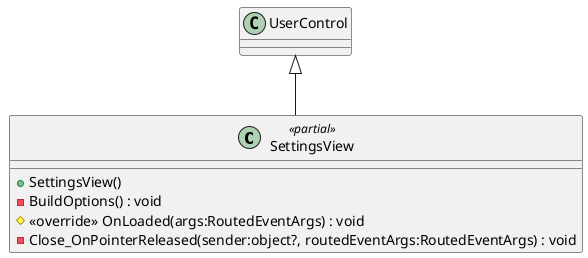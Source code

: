 @startuml
class SettingsView <<partial>> {
    + SettingsView()
    - BuildOptions() : void
    # <<override>> OnLoaded(args:RoutedEventArgs) : void
    - Close_OnPointerReleased(sender:object?, routedEventArgs:RoutedEventArgs) : void
}
UserControl <|-- SettingsView
@enduml
